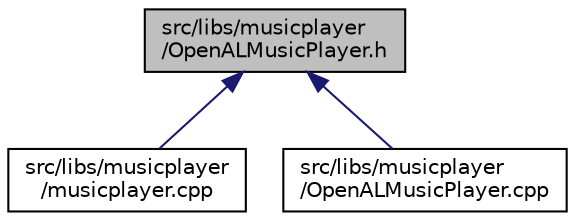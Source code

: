 digraph "src/libs/musicplayer/OpenALMusicPlayer.h"
{
  edge [fontname="Helvetica",fontsize="10",labelfontname="Helvetica",labelfontsize="10"];
  node [fontname="Helvetica",fontsize="10",shape=record];
  Node1 [label="src/libs/musicplayer\l/OpenALMusicPlayer.h",height=0.2,width=0.4,color="black", fillcolor="grey75", style="filled", fontcolor="black"];
  Node1 -> Node2 [dir="back",color="midnightblue",fontsize="10",style="solid",fontname="Helvetica"];
  Node2 [label="src/libs/musicplayer\l/musicplayer.cpp",height=0.2,width=0.4,color="black", fillcolor="white", style="filled",URL="$musicplayer_8cpp.html"];
  Node1 -> Node3 [dir="back",color="midnightblue",fontsize="10",style="solid",fontname="Helvetica"];
  Node3 [label="src/libs/musicplayer\l/OpenALMusicPlayer.cpp",height=0.2,width=0.4,color="black", fillcolor="white", style="filled",URL="$_open_a_l_music_player_8cpp.html"];
}
